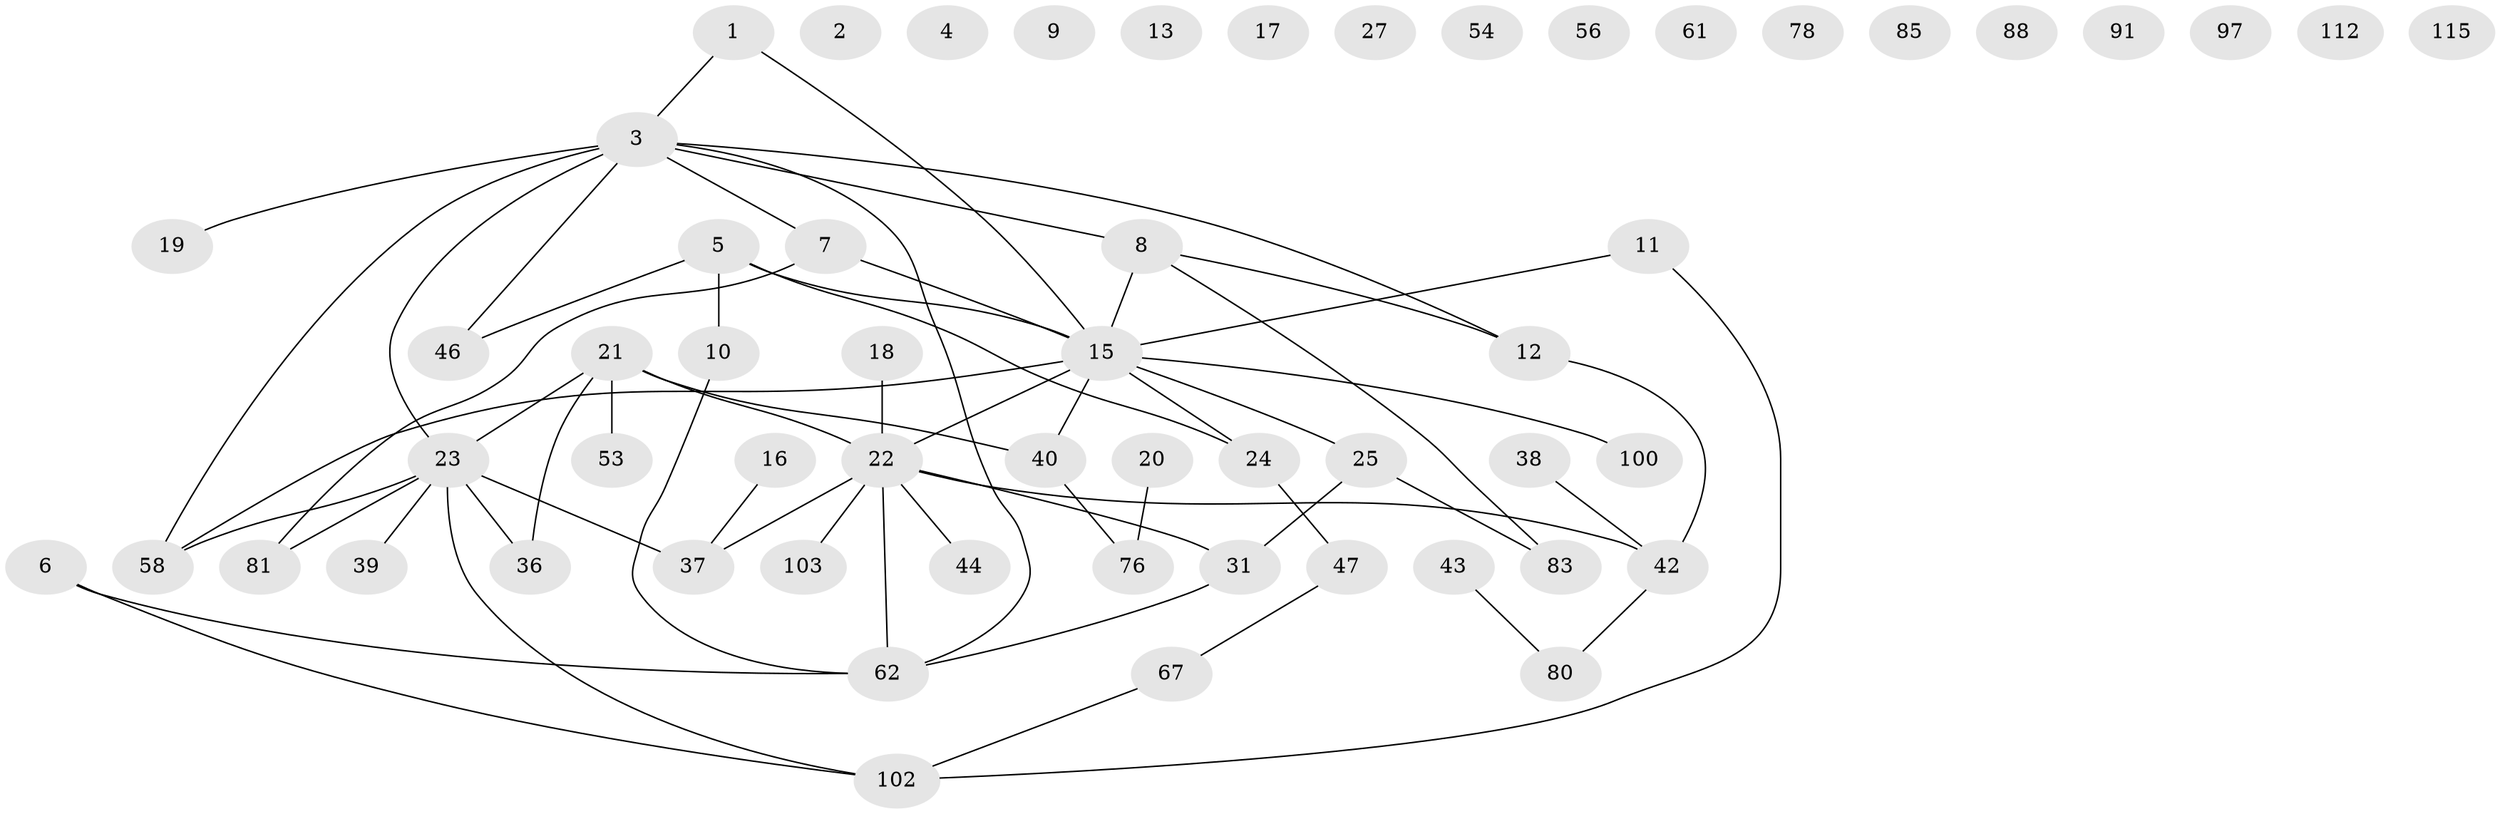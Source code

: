 // original degree distribution, {1: 0.25, 0: 0.125, 4: 0.11666666666666667, 2: 0.25833333333333336, 3: 0.2, 5: 0.025, 7: 0.025}
// Generated by graph-tools (version 1.1) at 2025/16/03/04/25 18:16:27]
// undirected, 57 vertices, 61 edges
graph export_dot {
graph [start="1"]
  node [color=gray90,style=filled];
  1 [super="+106"];
  2;
  3 [super="+60+82+41"];
  4;
  5 [super="+34+77"];
  6 [super="+14"];
  7 [super="+108"];
  8 [super="+33"];
  9 [super="+63"];
  10 [super="+66"];
  11;
  12 [super="+101+52"];
  13;
  15 [super="+29+98+30+51+75"];
  16;
  17;
  18 [super="+71"];
  19 [super="+113"];
  20 [super="+57"];
  21 [super="+90+45"];
  22 [super="+93+26+35"];
  23 [super="+32+94+65"];
  24 [super="+55"];
  25 [super="+28"];
  27;
  31 [super="+59"];
  36;
  37 [super="+48+79+84"];
  38;
  39;
  40 [super="+99+50"];
  42 [super="+70"];
  43;
  44;
  46 [super="+72"];
  47;
  53;
  54;
  56;
  58 [super="+64"];
  61;
  62 [super="+111+73"];
  67 [super="+86"];
  76 [super="+116"];
  78;
  80 [super="+92"];
  81;
  83;
  85;
  88;
  91;
  97;
  100;
  102 [super="+120"];
  103;
  112;
  115;
  1 -- 3;
  1 -- 15;
  3 -- 19 [weight=2];
  3 -- 23;
  3 -- 8;
  3 -- 62;
  3 -- 58;
  3 -- 46;
  3 -- 12;
  3 -- 7;
  5 -- 24;
  5 -- 46;
  5 -- 15;
  5 -- 10;
  6 -- 62;
  6 -- 102;
  7 -- 81;
  7 -- 15;
  8 -- 12;
  8 -- 83;
  8 -- 15;
  10 -- 62;
  11 -- 102;
  11 -- 15;
  12 -- 42;
  15 -- 100;
  15 -- 40 [weight=2];
  15 -- 22;
  15 -- 25;
  15 -- 58;
  15 -- 24;
  16 -- 37;
  18 -- 22;
  20 -- 76;
  21 -- 23;
  21 -- 40;
  21 -- 53;
  21 -- 36;
  21 -- 22;
  22 -- 42;
  22 -- 103;
  22 -- 31;
  22 -- 44;
  22 -- 62;
  22 -- 37;
  23 -- 81;
  23 -- 37 [weight=2];
  23 -- 36;
  23 -- 39;
  23 -- 58;
  23 -- 102;
  24 -- 47;
  25 -- 83 [weight=2];
  25 -- 31;
  31 -- 62;
  38 -- 42;
  40 -- 76;
  42 -- 80;
  43 -- 80;
  47 -- 67;
  67 -- 102;
}
